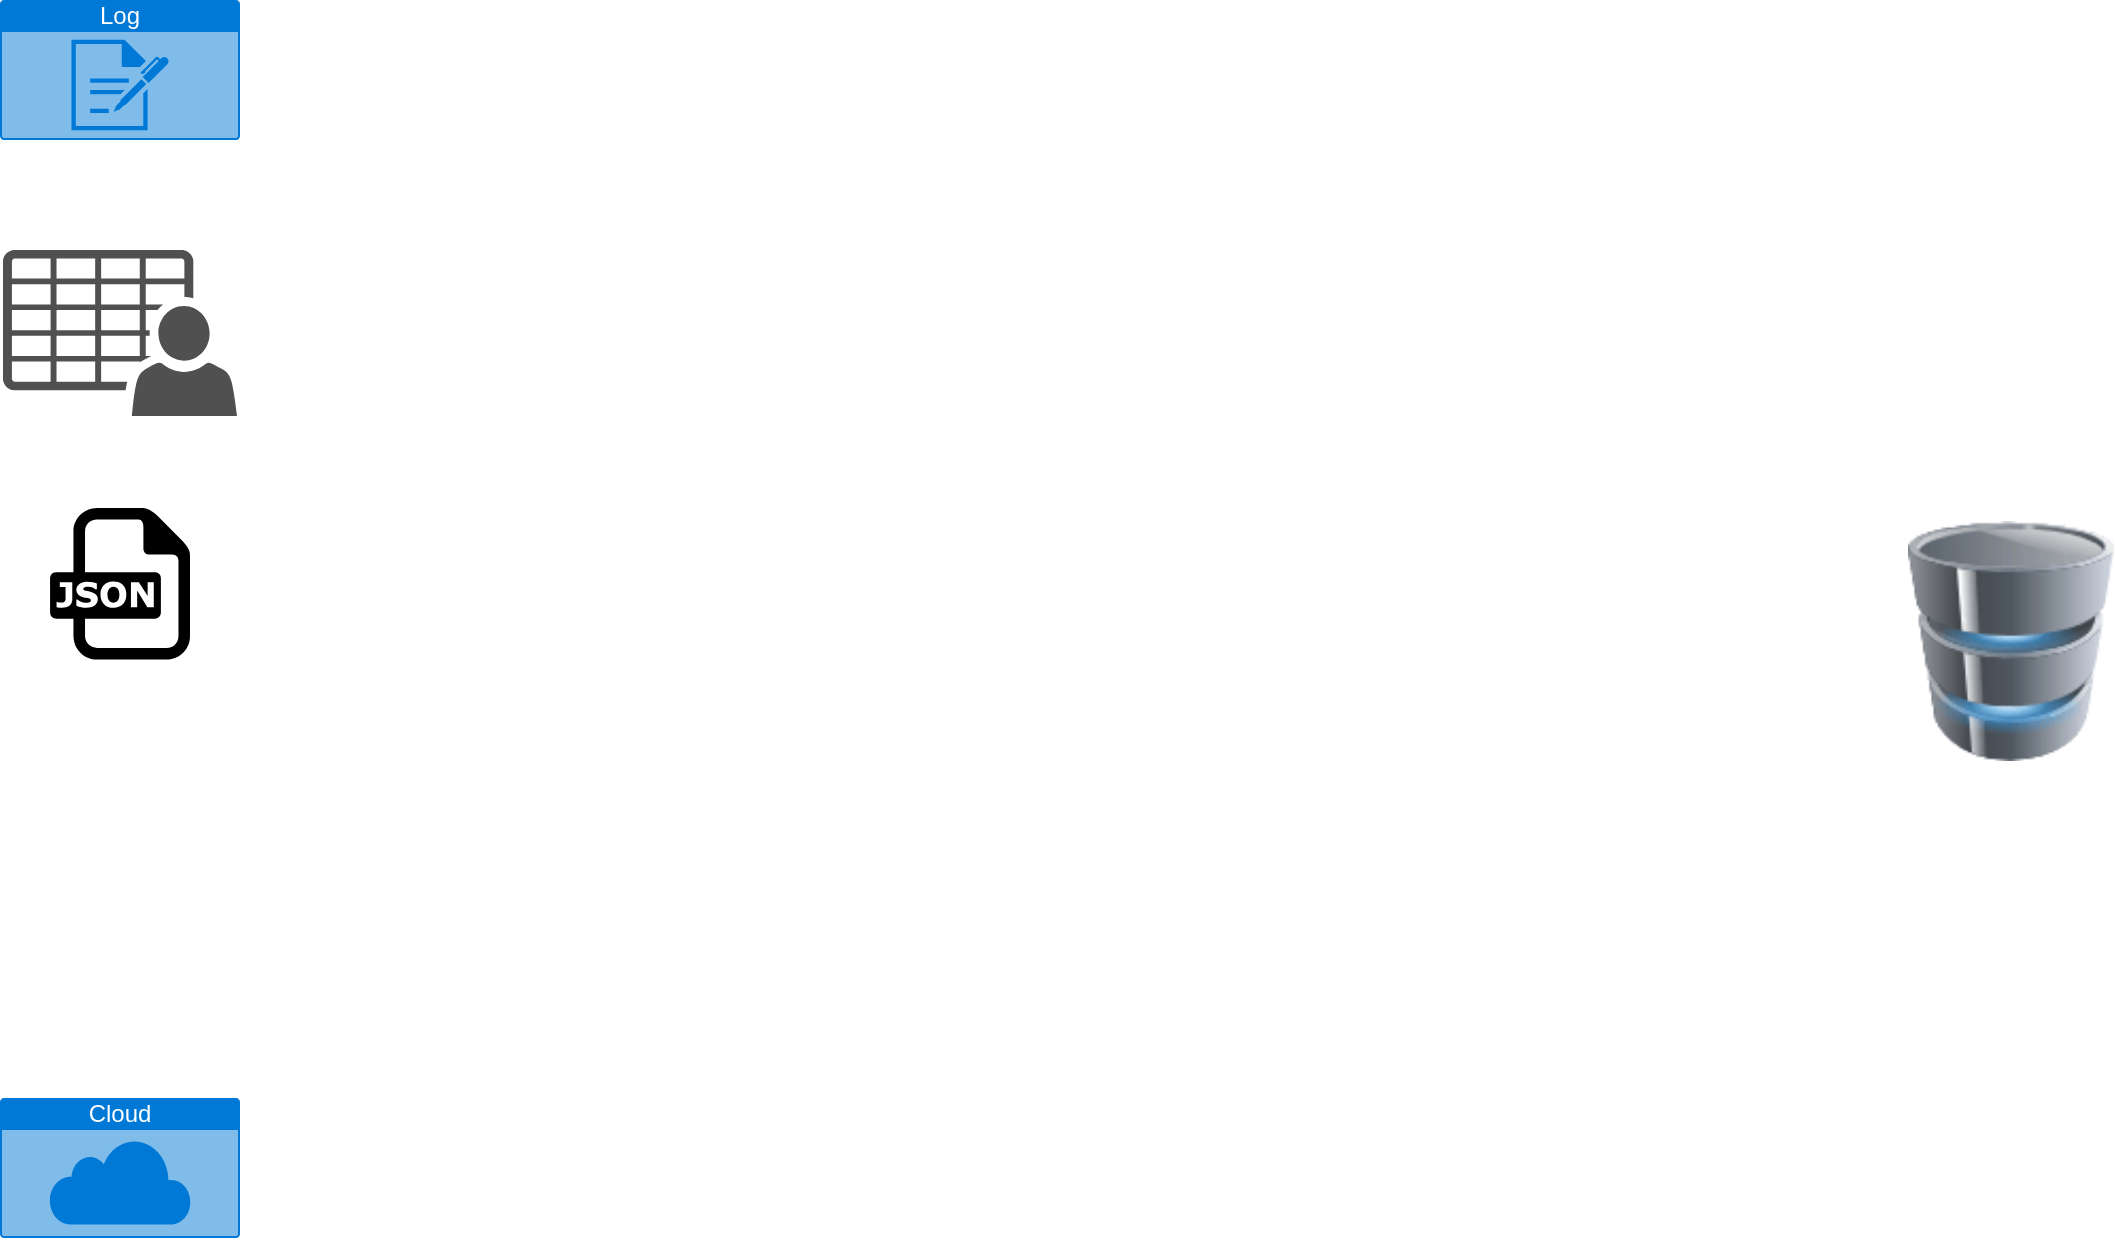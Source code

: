 <mxfile version="26.0.5">
  <diagram name="Page-1" id="5aieZQOBnkKWVCRods55">
    <mxGraphModel dx="2314" dy="1167" grid="0" gridSize="10" guides="1" tooltips="1" connect="1" arrows="1" fold="1" page="0" pageScale="1" pageWidth="827" pageHeight="1169" math="0" shadow="0">
      <root>
        <mxCell id="0" />
        <mxCell id="1" parent="0" />
        <mxCell id="9TsjV88Df3j6EBp1CE0S-15" value="Log" style="html=1;whiteSpace=wrap;strokeColor=none;fillColor=#0079D6;labelPosition=center;verticalLabelPosition=middle;verticalAlign=top;align=center;fontSize=12;outlineConnect=0;spacingTop=-6;fontColor=#FFFFFF;sketch=0;shape=mxgraph.sitemap.log;" vertex="1" parent="1">
          <mxGeometry x="-386" y="35" width="120" height="70" as="geometry" />
        </mxCell>
        <mxCell id="9TsjV88Df3j6EBp1CE0S-16" value="" style="sketch=0;pointerEvents=1;shadow=0;dashed=0;html=1;strokeColor=none;fillColor=#505050;labelPosition=center;verticalLabelPosition=bottom;verticalAlign=top;outlineConnect=0;align=center;shape=mxgraph.office.users.csv_file;" vertex="1" parent="1">
          <mxGeometry x="-384.5" y="160" width="117" height="83" as="geometry" />
        </mxCell>
        <mxCell id="9TsjV88Df3j6EBp1CE0S-17" value="" style="dashed=0;outlineConnect=0;html=1;align=center;labelPosition=center;verticalLabelPosition=bottom;verticalAlign=top;shape=mxgraph.weblogos.json" vertex="1" parent="1">
          <mxGeometry x="-361" y="289" width="70" height="75.8" as="geometry" />
        </mxCell>
        <mxCell id="9TsjV88Df3j6EBp1CE0S-18" value="" style="image;html=1;image=img/lib/clip_art/computers/Database_128x128.png" vertex="1" parent="1">
          <mxGeometry x="568" y="293" width="103" height="125" as="geometry" />
        </mxCell>
        <mxCell id="9TsjV88Df3j6EBp1CE0S-19" value="" style="shape=image;verticalLabelPosition=bottom;labelBackgroundColor=default;verticalAlign=top;aspect=fixed;imageAspect=0;image=https://www.svgrepo.com/show/106090/xml.svg;" vertex="1" parent="1">
          <mxGeometry x="-366.46" y="443" width="80.93" height="80.93" as="geometry" />
        </mxCell>
        <mxCell id="9TsjV88Df3j6EBp1CE0S-20" value="Cloud" style="html=1;whiteSpace=wrap;strokeColor=none;fillColor=#0079D6;labelPosition=center;verticalLabelPosition=middle;verticalAlign=top;align=center;fontSize=12;outlineConnect=0;spacingTop=-6;fontColor=#FFFFFF;sketch=0;shape=mxgraph.sitemap.cloud;" vertex="1" parent="1">
          <mxGeometry x="-386" y="584" width="120" height="70" as="geometry" />
        </mxCell>
      </root>
    </mxGraphModel>
  </diagram>
</mxfile>
